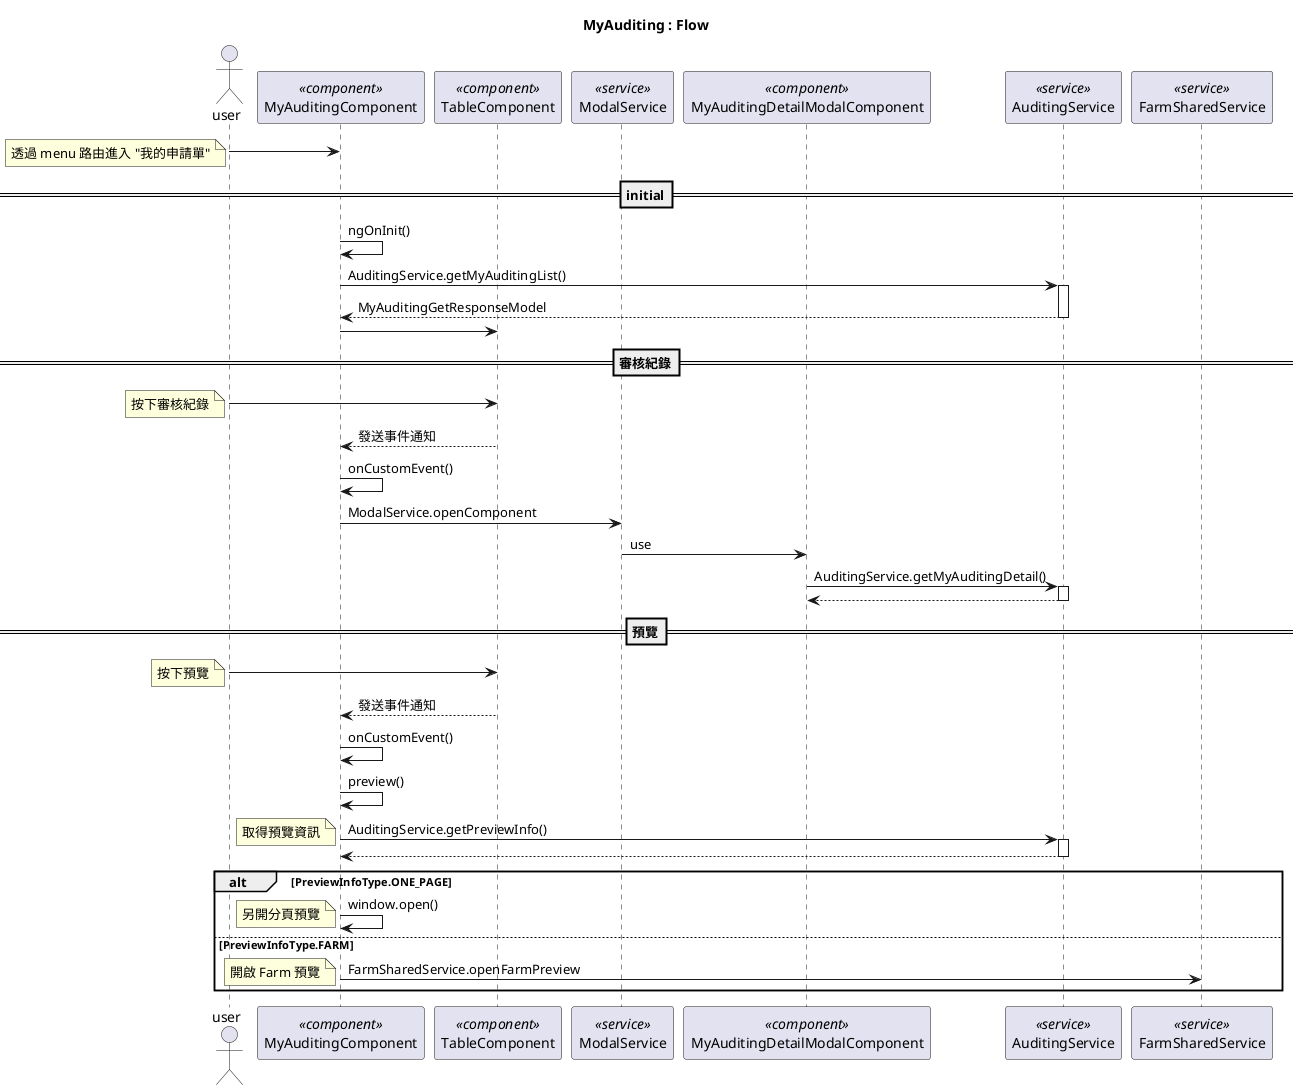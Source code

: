 @startuml

Title MyAuditing : Flow
actor user
participant "MyAuditingComponent" as main << component >>
participant "TableComponent" as table << component >>
participant "ModalService" as modalService << service >>
participant "MyAuditingDetailModalComponent" as detailComponent << component >>
participant "AuditingService" as auditingService << service >>
participant "FarmSharedService" as farmSharedService << service >>

user -> main
note left: 透過 menu 路由進入 "我的申請單"

==initial==
main -> main: ngOnInit()
main -> auditingService: AuditingService.getMyAuditingList()
activate auditingService
auditingService --> main: MyAuditingGetResponseModel
deactivate
main -> table

==審核紀錄==
user -> table
note left: 按下審核紀錄
table --> main: 發送事件通知
main -> main: onCustomEvent()
main -> modalService: ModalService.openComponent
modalService -> detailComponent: use
detailComponent -> auditingService: AuditingService.getMyAuditingDetail()
activate auditingService
auditingService --> detailComponent
deactivate

==預覽==
user -> table
note left: 按下預覽
table --> main: 發送事件通知
main -> main: onCustomEvent()
main -> main: preview()
main -> auditingService: AuditingService.getPreviewInfo()
note left: 取得預覽資訊
activate auditingService
auditingService --> main
deactivate

alt PreviewInfoType.ONE_PAGE
main -> main: window.open()
note left: 另開分頁預覽
else PreviewInfoType.FARM
main -> farmSharedService: FarmSharedService.openFarmPreview
note left: 開啟 Farm 預覽
end

@enduml